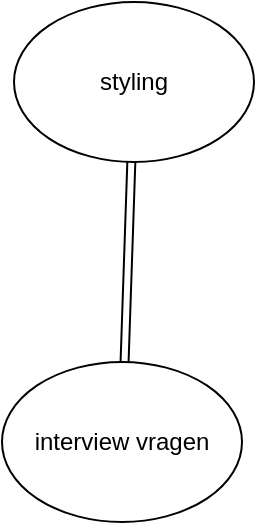 <mxfile version="20.4.0" type="github">
  <diagram id="HLa_lnb8rshcpBEHxv-E" name="Pagina-1">
    <mxGraphModel dx="1038" dy="547" grid="1" gridSize="10" guides="1" tooltips="1" connect="1" arrows="1" fold="1" page="1" pageScale="1" pageWidth="827" pageHeight="1169" math="0" shadow="0">
      <root>
        <mxCell id="0" />
        <mxCell id="1" parent="0" />
        <mxCell id="YkFLDojU3lP3mr4K3PG8-4" style="rounded=0;orthogonalLoop=1;jettySize=auto;html=1;strokeColor=default;shape=link;" edge="1" parent="1" source="YkFLDojU3lP3mr4K3PG8-1" target="YkFLDojU3lP3mr4K3PG8-2">
          <mxGeometry relative="1" as="geometry" />
        </mxCell>
        <mxCell id="YkFLDojU3lP3mr4K3PG8-1" value="interview vragen" style="ellipse;whiteSpace=wrap;html=1;" vertex="1" parent="1">
          <mxGeometry x="354" y="220" width="120" height="80" as="geometry" />
        </mxCell>
        <mxCell id="YkFLDojU3lP3mr4K3PG8-2" value="styling" style="ellipse;whiteSpace=wrap;html=1;" vertex="1" parent="1">
          <mxGeometry x="360" y="40" width="120" height="80" as="geometry" />
        </mxCell>
      </root>
    </mxGraphModel>
  </diagram>
</mxfile>
